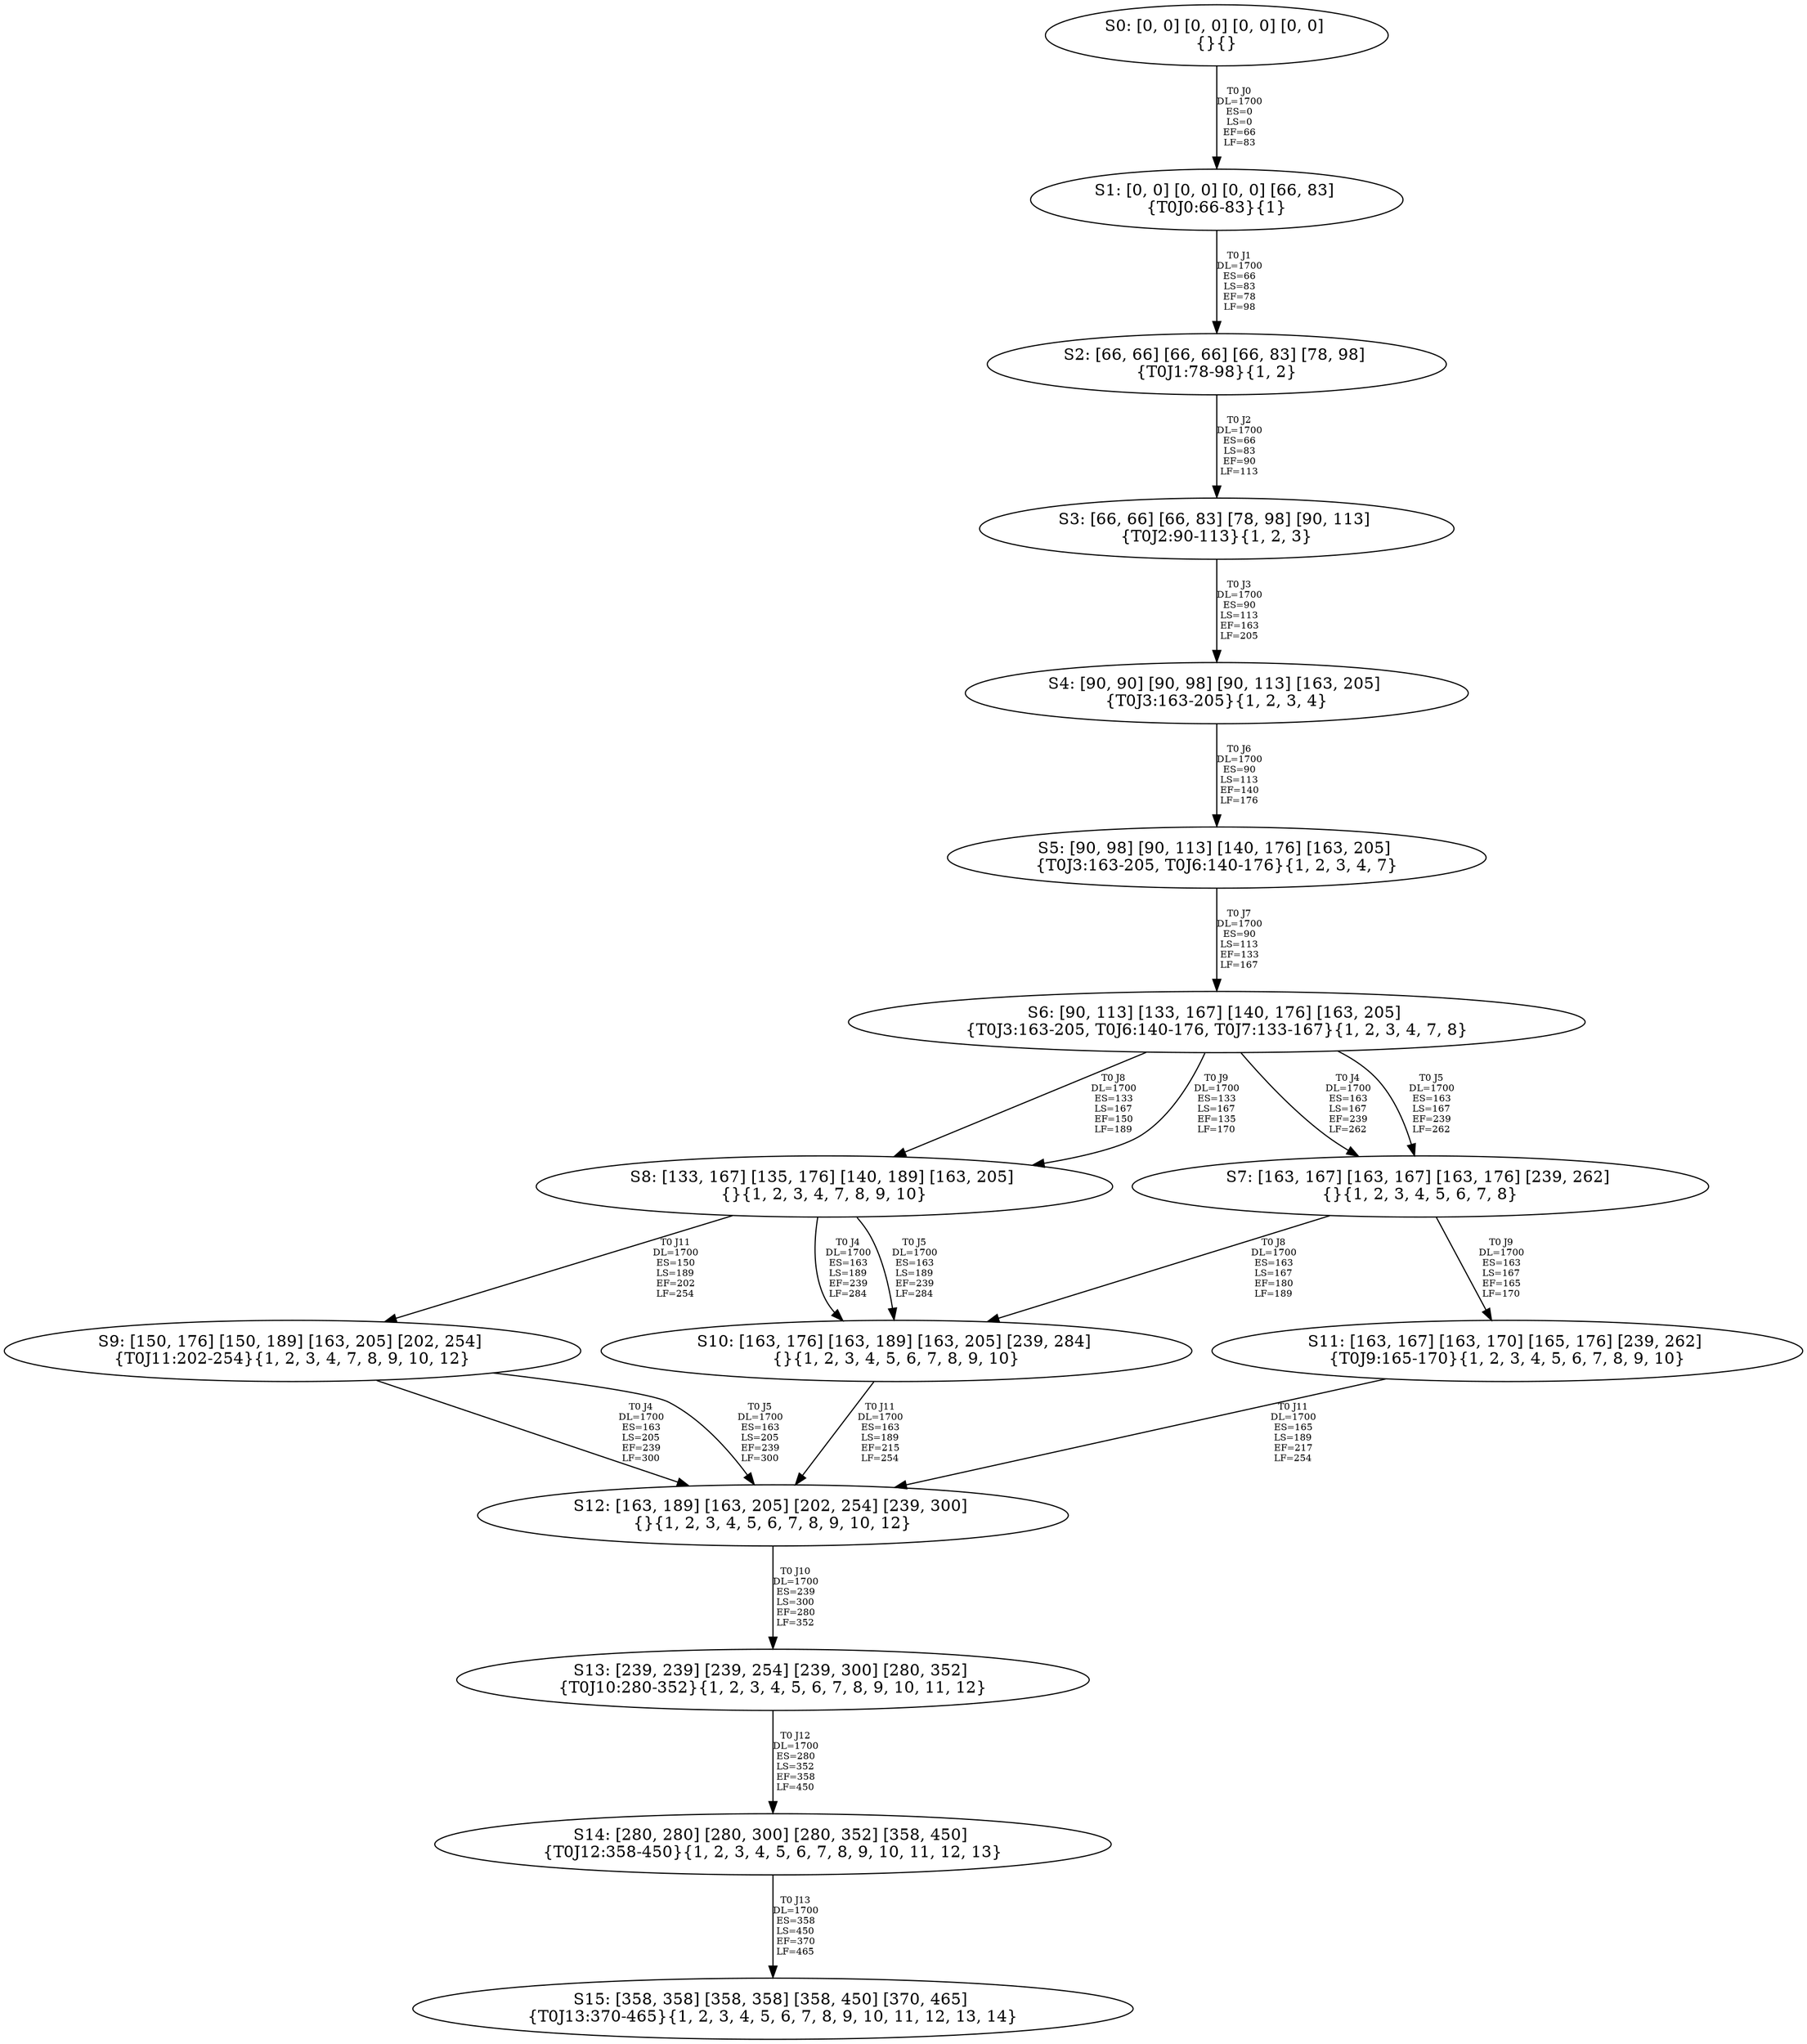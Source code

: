 digraph {
	S0[label="S0: [0, 0] [0, 0] [0, 0] [0, 0] \n{}{}"];
	S1[label="S1: [0, 0] [0, 0] [0, 0] [66, 83] \n{T0J0:66-83}{1}"];
	S2[label="S2: [66, 66] [66, 66] [66, 83] [78, 98] \n{T0J1:78-98}{1, 2}"];
	S3[label="S3: [66, 66] [66, 83] [78, 98] [90, 113] \n{T0J2:90-113}{1, 2, 3}"];
	S4[label="S4: [90, 90] [90, 98] [90, 113] [163, 205] \n{T0J3:163-205}{1, 2, 3, 4}"];
	S5[label="S5: [90, 98] [90, 113] [140, 176] [163, 205] \n{T0J3:163-205, T0J6:140-176}{1, 2, 3, 4, 7}"];
	S6[label="S6: [90, 113] [133, 167] [140, 176] [163, 205] \n{T0J3:163-205, T0J6:140-176, T0J7:133-167}{1, 2, 3, 4, 7, 8}"];
	S7[label="S7: [163, 167] [163, 167] [163, 176] [239, 262] \n{}{1, 2, 3, 4, 5, 6, 7, 8}"];
	S8[label="S8: [133, 167] [135, 176] [140, 189] [163, 205] \n{}{1, 2, 3, 4, 7, 8, 9, 10}"];
	S9[label="S9: [150, 176] [150, 189] [163, 205] [202, 254] \n{T0J11:202-254}{1, 2, 3, 4, 7, 8, 9, 10, 12}"];
	S10[label="S10: [163, 176] [163, 189] [163, 205] [239, 284] \n{}{1, 2, 3, 4, 5, 6, 7, 8, 9, 10}"];
	S11[label="S11: [163, 167] [163, 170] [165, 176] [239, 262] \n{T0J9:165-170}{1, 2, 3, 4, 5, 6, 7, 8, 9, 10}"];
	S12[label="S12: [163, 189] [163, 205] [202, 254] [239, 300] \n{}{1, 2, 3, 4, 5, 6, 7, 8, 9, 10, 12}"];
	S13[label="S13: [239, 239] [239, 254] [239, 300] [280, 352] \n{T0J10:280-352}{1, 2, 3, 4, 5, 6, 7, 8, 9, 10, 11, 12}"];
	S14[label="S14: [280, 280] [280, 300] [280, 352] [358, 450] \n{T0J12:358-450}{1, 2, 3, 4, 5, 6, 7, 8, 9, 10, 11, 12, 13}"];
	S15[label="S15: [358, 358] [358, 358] [358, 450] [370, 465] \n{T0J13:370-465}{1, 2, 3, 4, 5, 6, 7, 8, 9, 10, 11, 12, 13, 14}"];
	S0 -> S1[label="T0 J0\nDL=1700\nES=0\nLS=0\nEF=66\nLF=83",fontsize=8];
	S1 -> S2[label="T0 J1\nDL=1700\nES=66\nLS=83\nEF=78\nLF=98",fontsize=8];
	S2 -> S3[label="T0 J2\nDL=1700\nES=66\nLS=83\nEF=90\nLF=113",fontsize=8];
	S3 -> S4[label="T0 J3\nDL=1700\nES=90\nLS=113\nEF=163\nLF=205",fontsize=8];
	S4 -> S5[label="T0 J6\nDL=1700\nES=90\nLS=113\nEF=140\nLF=176",fontsize=8];
	S5 -> S6[label="T0 J7\nDL=1700\nES=90\nLS=113\nEF=133\nLF=167",fontsize=8];
	S6 -> S7[label="T0 J4\nDL=1700\nES=163\nLS=167\nEF=239\nLF=262",fontsize=8];
	S6 -> S7[label="T0 J5\nDL=1700\nES=163\nLS=167\nEF=239\nLF=262",fontsize=8];
	S6 -> S8[label="T0 J8\nDL=1700\nES=133\nLS=167\nEF=150\nLF=189",fontsize=8];
	S6 -> S8[label="T0 J9\nDL=1700\nES=133\nLS=167\nEF=135\nLF=170",fontsize=8];
	S7 -> S10[label="T0 J8\nDL=1700\nES=163\nLS=167\nEF=180\nLF=189",fontsize=8];
	S7 -> S11[label="T0 J9\nDL=1700\nES=163\nLS=167\nEF=165\nLF=170",fontsize=8];
	S8 -> S10[label="T0 J4\nDL=1700\nES=163\nLS=189\nEF=239\nLF=284",fontsize=8];
	S8 -> S10[label="T0 J5\nDL=1700\nES=163\nLS=189\nEF=239\nLF=284",fontsize=8];
	S8 -> S9[label="T0 J11\nDL=1700\nES=150\nLS=189\nEF=202\nLF=254",fontsize=8];
	S9 -> S12[label="T0 J4\nDL=1700\nES=163\nLS=205\nEF=239\nLF=300",fontsize=8];
	S9 -> S12[label="T0 J5\nDL=1700\nES=163\nLS=205\nEF=239\nLF=300",fontsize=8];
	S10 -> S12[label="T0 J11\nDL=1700\nES=163\nLS=189\nEF=215\nLF=254",fontsize=8];
	S11 -> S12[label="T0 J11\nDL=1700\nES=165\nLS=189\nEF=217\nLF=254",fontsize=8];
	S12 -> S13[label="T0 J10\nDL=1700\nES=239\nLS=300\nEF=280\nLF=352",fontsize=8];
	S13 -> S14[label="T0 J12\nDL=1700\nES=280\nLS=352\nEF=358\nLF=450",fontsize=8];
	S14 -> S15[label="T0 J13\nDL=1700\nES=358\nLS=450\nEF=370\nLF=465",fontsize=8];
}
